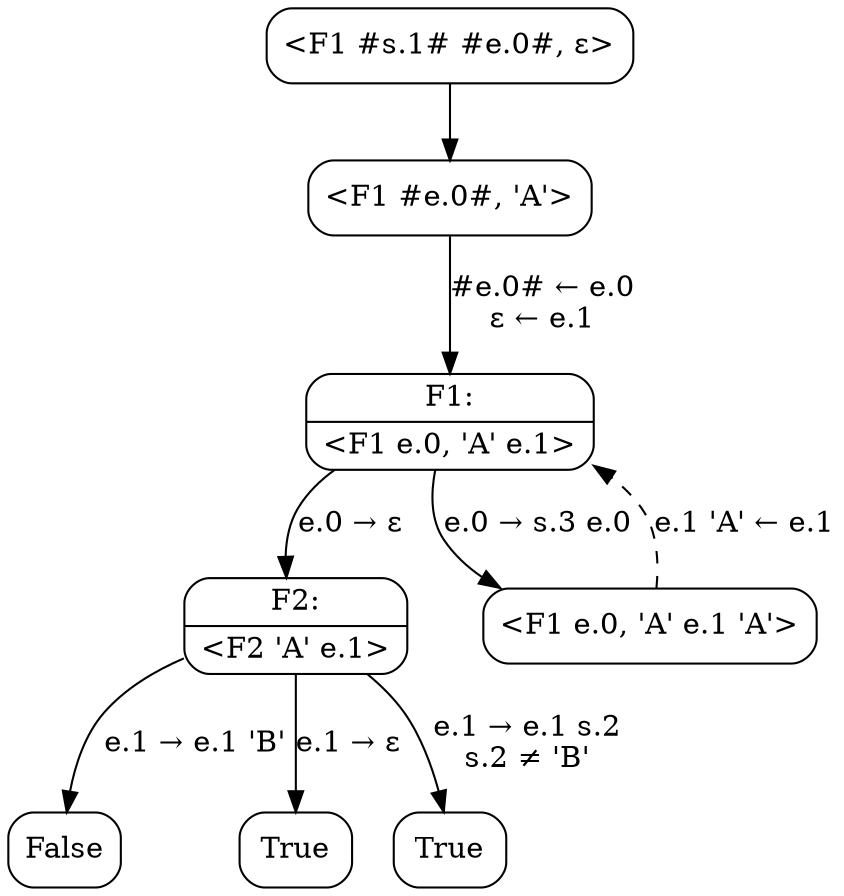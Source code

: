 digraph {
  node [shape=box, style=rounded];

  C0 [label="<F1 #s.1# #e.0#, ε>"];
  C1 [label="<F1 #e.0#, 'A'>"];
  C0 -> C1;
  F1 [shape=record, label="{F1:|\<F1 e.0, 'A' e.1\>}"];
  C1 -> F1 [label="#e.0# ← e.0\nε ← e.1"];
  F2 [shape=record, label="{F2:|\<F2 'A' e.1\>}"];
  F1 -> F2 [label="e.0 → ε"];
  C3 [label="<F1 e.0, 'A' e.1 'A'>"];
  C3 -> F1 [label="e.1 'A' ← e.1", style=dashed];
  F1 -> C3 [label="e.0 → s.3 e.0"];
  C4 [label="False"];
  F2 -> C4 [label="e.1 → e.1 'B'"];
  C5 [label="True"];
  F2 -> C5 [label="e.1 → ε"];
  C6 [label="True"];
  F2 -> C6 [label="e.1 → e.1 s.2\ns.2 ≠ 'B'"];
}
